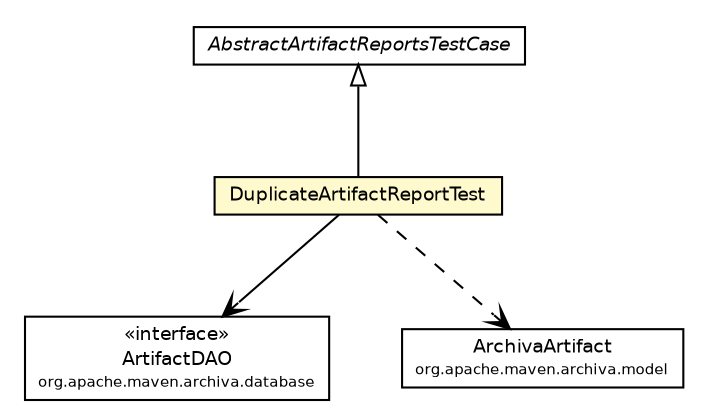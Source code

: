 #!/usr/local/bin/dot
#
# Class diagram 
# Generated by UmlGraph version 4.6 (http://www.spinellis.gr/sw/umlgraph)
#

digraph G {
	edge [fontname="Helvetica",fontsize=10,labelfontname="Helvetica",labelfontsize=10];
	node [fontname="Helvetica",fontsize=10,shape=plaintext];
	// org.apache.maven.archiva.reporting.artifact.DuplicateArtifactReportTest
	c32399 [label=<<table border="0" cellborder="1" cellspacing="0" cellpadding="2" port="p" bgcolor="lemonChiffon" href="./DuplicateArtifactReportTest.html">
		<tr><td><table border="0" cellspacing="0" cellpadding="1">
			<tr><td> DuplicateArtifactReportTest </td></tr>
		</table></td></tr>
		</table>>, fontname="Helvetica", fontcolor="black", fontsize=9.0];
	// org.apache.maven.archiva.reporting.artifact.AbstractArtifactReportsTestCase
	c32400 [label=<<table border="0" cellborder="1" cellspacing="0" cellpadding="2" port="p" href="./AbstractArtifactReportsTestCase.html">
		<tr><td><table border="0" cellspacing="0" cellpadding="1">
			<tr><td><font face="Helvetica-Oblique"> AbstractArtifactReportsTestCase </font></td></tr>
		</table></td></tr>
		</table>>, fontname="Helvetica", fontcolor="black", fontsize=9.0];
	//org.apache.maven.archiva.reporting.artifact.DuplicateArtifactReportTest extends org.apache.maven.archiva.reporting.artifact.AbstractArtifactReportsTestCase
	c32400:p -> c32399:p [dir=back,arrowtail=empty];
	// org.apache.maven.archiva.reporting.artifact.DuplicateArtifactReportTest NAVASSOC org.apache.maven.archiva.database.ArtifactDAO
	c32399:p -> c32506:p [taillabel="", label="", headlabel="", fontname="Helvetica", fontcolor="black", fontsize=10.0, color="black", arrowhead=open];
	// org.apache.maven.archiva.reporting.artifact.DuplicateArtifactReportTest DEPEND org.apache.maven.archiva.model.ArchivaArtifact
	c32399:p -> c32507:p [taillabel="", label="", headlabel="", fontname="Helvetica", fontcolor="black", fontsize=10.0, color="black", arrowhead=open, style=dashed];
	// org.apache.maven.archiva.model.ArchivaArtifact
	c32507 [label=<<table border="0" cellborder="1" cellspacing="0" cellpadding="2" port="p" href="http://java.sun.com/j2se/1.4.2/docs/api/org/apache/maven/archiva/model/ArchivaArtifact.html">
		<tr><td><table border="0" cellspacing="0" cellpadding="1">
			<tr><td> ArchivaArtifact </td></tr>
			<tr><td><font point-size="7.0"> org.apache.maven.archiva.model </font></td></tr>
		</table></td></tr>
		</table>>, fontname="Helvetica", fontcolor="black", fontsize=9.0];
	// org.apache.maven.archiva.database.ArtifactDAO
	c32506 [label=<<table border="0" cellborder="1" cellspacing="0" cellpadding="2" port="p" href="http://java.sun.com/j2se/1.4.2/docs/api/org/apache/maven/archiva/database/ArtifactDAO.html">
		<tr><td><table border="0" cellspacing="0" cellpadding="1">
			<tr><td> &laquo;interface&raquo; </td></tr>
			<tr><td> ArtifactDAO </td></tr>
			<tr><td><font point-size="7.0"> org.apache.maven.archiva.database </font></td></tr>
		</table></td></tr>
		</table>>, fontname="Helvetica", fontcolor="black", fontsize=9.0];
}


